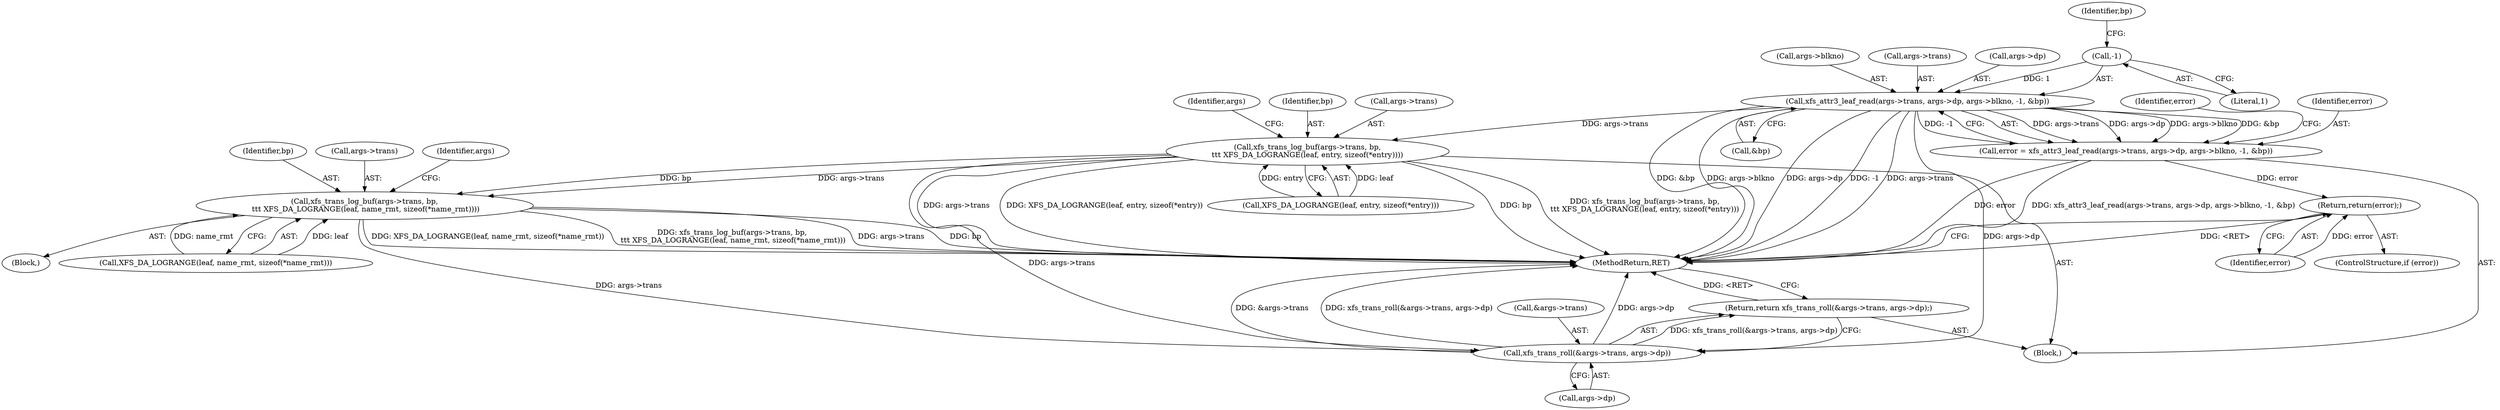 digraph "0_linux_8275cdd0e7ac550dcce2b3ef6d2fb3b808c1ae59_3@API" {
"1000118" [label="(Call,xfs_attr3_leaf_read(args->trans, args->dp, args->blkno, -1, &bp))"];
"1000128" [label="(Call,-1)"];
"1000116" [label="(Call,error = xfs_attr3_leaf_read(args->trans, args->dp, args->blkno, -1, &bp))"];
"1000134" [label="(Return,return(error);)"];
"1000250" [label="(Call,xfs_trans_log_buf(args->trans, bp,\n\t\t\t XFS_DA_LOGRANGE(leaf, entry, sizeof(*entry))))"];
"1000297" [label="(Call,xfs_trans_log_buf(args->trans, bp,\n \t\t\t XFS_DA_LOGRANGE(leaf, name_rmt, sizeof(*name_rmt))))"];
"1000309" [label="(Call,xfs_trans_roll(&args->trans, args->dp))"];
"1000308" [label="(Return,return xfs_trans_roll(&args->trans, args->dp);)"];
"1000116" [label="(Call,error = xfs_attr3_leaf_read(args->trans, args->dp, args->blkno, -1, &bp))"];
"1000133" [label="(Identifier,error)"];
"1000255" [label="(Call,XFS_DA_LOGRANGE(leaf, entry, sizeof(*entry)))"];
"1000254" [label="(Identifier,bp)"];
"1000128" [label="(Call,-1)"];
"1000265" [label="(Block,)"];
"1000310" [label="(Call,&args->trans)"];
"1000134" [label="(Return,return(error);)"];
"1000118" [label="(Call,xfs_attr3_leaf_read(args->trans, args->dp, args->blkno, -1, &bp))"];
"1000309" [label="(Call,xfs_trans_roll(&args->trans, args->dp))"];
"1000125" [label="(Call,args->blkno)"];
"1000314" [label="(Call,args->dp)"];
"1000119" [label="(Call,args->trans)"];
"1000251" [label="(Call,args->trans)"];
"1000250" [label="(Call,xfs_trans_log_buf(args->trans, bp,\n\t\t\t XFS_DA_LOGRANGE(leaf, entry, sizeof(*entry))))"];
"1000129" [label="(Literal,1)"];
"1000130" [label="(Call,&bp)"];
"1000117" [label="(Identifier,error)"];
"1000302" [label="(Call,XFS_DA_LOGRANGE(leaf, name_rmt, sizeof(*name_rmt)))"];
"1000301" [label="(Identifier,bp)"];
"1000135" [label="(Identifier,error)"];
"1000298" [label="(Call,args->trans)"];
"1000297" [label="(Call,xfs_trans_log_buf(args->trans, bp,\n \t\t\t XFS_DA_LOGRANGE(leaf, name_rmt, sizeof(*name_rmt))))"];
"1000312" [label="(Identifier,args)"];
"1000132" [label="(ControlStructure,if (error))"];
"1000122" [label="(Call,args->dp)"];
"1000317" [label="(MethodReturn,RET)"];
"1000308" [label="(Return,return xfs_trans_roll(&args->trans, args->dp);)"];
"1000131" [label="(Identifier,bp)"];
"1000104" [label="(Block,)"];
"1000263" [label="(Identifier,args)"];
"1000118" -> "1000116"  [label="AST: "];
"1000118" -> "1000130"  [label="CFG: "];
"1000119" -> "1000118"  [label="AST: "];
"1000122" -> "1000118"  [label="AST: "];
"1000125" -> "1000118"  [label="AST: "];
"1000128" -> "1000118"  [label="AST: "];
"1000130" -> "1000118"  [label="AST: "];
"1000116" -> "1000118"  [label="CFG: "];
"1000118" -> "1000317"  [label="DDG: &bp"];
"1000118" -> "1000317"  [label="DDG: args->blkno"];
"1000118" -> "1000317"  [label="DDG: args->dp"];
"1000118" -> "1000317"  [label="DDG: -1"];
"1000118" -> "1000317"  [label="DDG: args->trans"];
"1000118" -> "1000116"  [label="DDG: args->trans"];
"1000118" -> "1000116"  [label="DDG: args->dp"];
"1000118" -> "1000116"  [label="DDG: args->blkno"];
"1000118" -> "1000116"  [label="DDG: &bp"];
"1000118" -> "1000116"  [label="DDG: -1"];
"1000128" -> "1000118"  [label="DDG: 1"];
"1000118" -> "1000250"  [label="DDG: args->trans"];
"1000118" -> "1000309"  [label="DDG: args->dp"];
"1000128" -> "1000129"  [label="CFG: "];
"1000129" -> "1000128"  [label="AST: "];
"1000131" -> "1000128"  [label="CFG: "];
"1000116" -> "1000104"  [label="AST: "];
"1000117" -> "1000116"  [label="AST: "];
"1000133" -> "1000116"  [label="CFG: "];
"1000116" -> "1000317"  [label="DDG: error"];
"1000116" -> "1000317"  [label="DDG: xfs_attr3_leaf_read(args->trans, args->dp, args->blkno, -1, &bp)"];
"1000116" -> "1000134"  [label="DDG: error"];
"1000134" -> "1000132"  [label="AST: "];
"1000134" -> "1000135"  [label="CFG: "];
"1000135" -> "1000134"  [label="AST: "];
"1000317" -> "1000134"  [label="CFG: "];
"1000134" -> "1000317"  [label="DDG: <RET>"];
"1000135" -> "1000134"  [label="DDG: error"];
"1000250" -> "1000104"  [label="AST: "];
"1000250" -> "1000255"  [label="CFG: "];
"1000251" -> "1000250"  [label="AST: "];
"1000254" -> "1000250"  [label="AST: "];
"1000255" -> "1000250"  [label="AST: "];
"1000263" -> "1000250"  [label="CFG: "];
"1000250" -> "1000317"  [label="DDG: args->trans"];
"1000250" -> "1000317"  [label="DDG: XFS_DA_LOGRANGE(leaf, entry, sizeof(*entry))"];
"1000250" -> "1000317"  [label="DDG: bp"];
"1000250" -> "1000317"  [label="DDG: xfs_trans_log_buf(args->trans, bp,\n\t\t\t XFS_DA_LOGRANGE(leaf, entry, sizeof(*entry)))"];
"1000255" -> "1000250"  [label="DDG: leaf"];
"1000255" -> "1000250"  [label="DDG: entry"];
"1000250" -> "1000297"  [label="DDG: args->trans"];
"1000250" -> "1000297"  [label="DDG: bp"];
"1000250" -> "1000309"  [label="DDG: args->trans"];
"1000297" -> "1000265"  [label="AST: "];
"1000297" -> "1000302"  [label="CFG: "];
"1000298" -> "1000297"  [label="AST: "];
"1000301" -> "1000297"  [label="AST: "];
"1000302" -> "1000297"  [label="AST: "];
"1000312" -> "1000297"  [label="CFG: "];
"1000297" -> "1000317"  [label="DDG: xfs_trans_log_buf(args->trans, bp,\n \t\t\t XFS_DA_LOGRANGE(leaf, name_rmt, sizeof(*name_rmt)))"];
"1000297" -> "1000317"  [label="DDG: args->trans"];
"1000297" -> "1000317"  [label="DDG: bp"];
"1000297" -> "1000317"  [label="DDG: XFS_DA_LOGRANGE(leaf, name_rmt, sizeof(*name_rmt))"];
"1000302" -> "1000297"  [label="DDG: leaf"];
"1000302" -> "1000297"  [label="DDG: name_rmt"];
"1000297" -> "1000309"  [label="DDG: args->trans"];
"1000309" -> "1000308"  [label="AST: "];
"1000309" -> "1000314"  [label="CFG: "];
"1000310" -> "1000309"  [label="AST: "];
"1000314" -> "1000309"  [label="AST: "];
"1000308" -> "1000309"  [label="CFG: "];
"1000309" -> "1000317"  [label="DDG: &args->trans"];
"1000309" -> "1000317"  [label="DDG: xfs_trans_roll(&args->trans, args->dp)"];
"1000309" -> "1000317"  [label="DDG: args->dp"];
"1000309" -> "1000308"  [label="DDG: xfs_trans_roll(&args->trans, args->dp)"];
"1000308" -> "1000104"  [label="AST: "];
"1000317" -> "1000308"  [label="CFG: "];
"1000308" -> "1000317"  [label="DDG: <RET>"];
}
